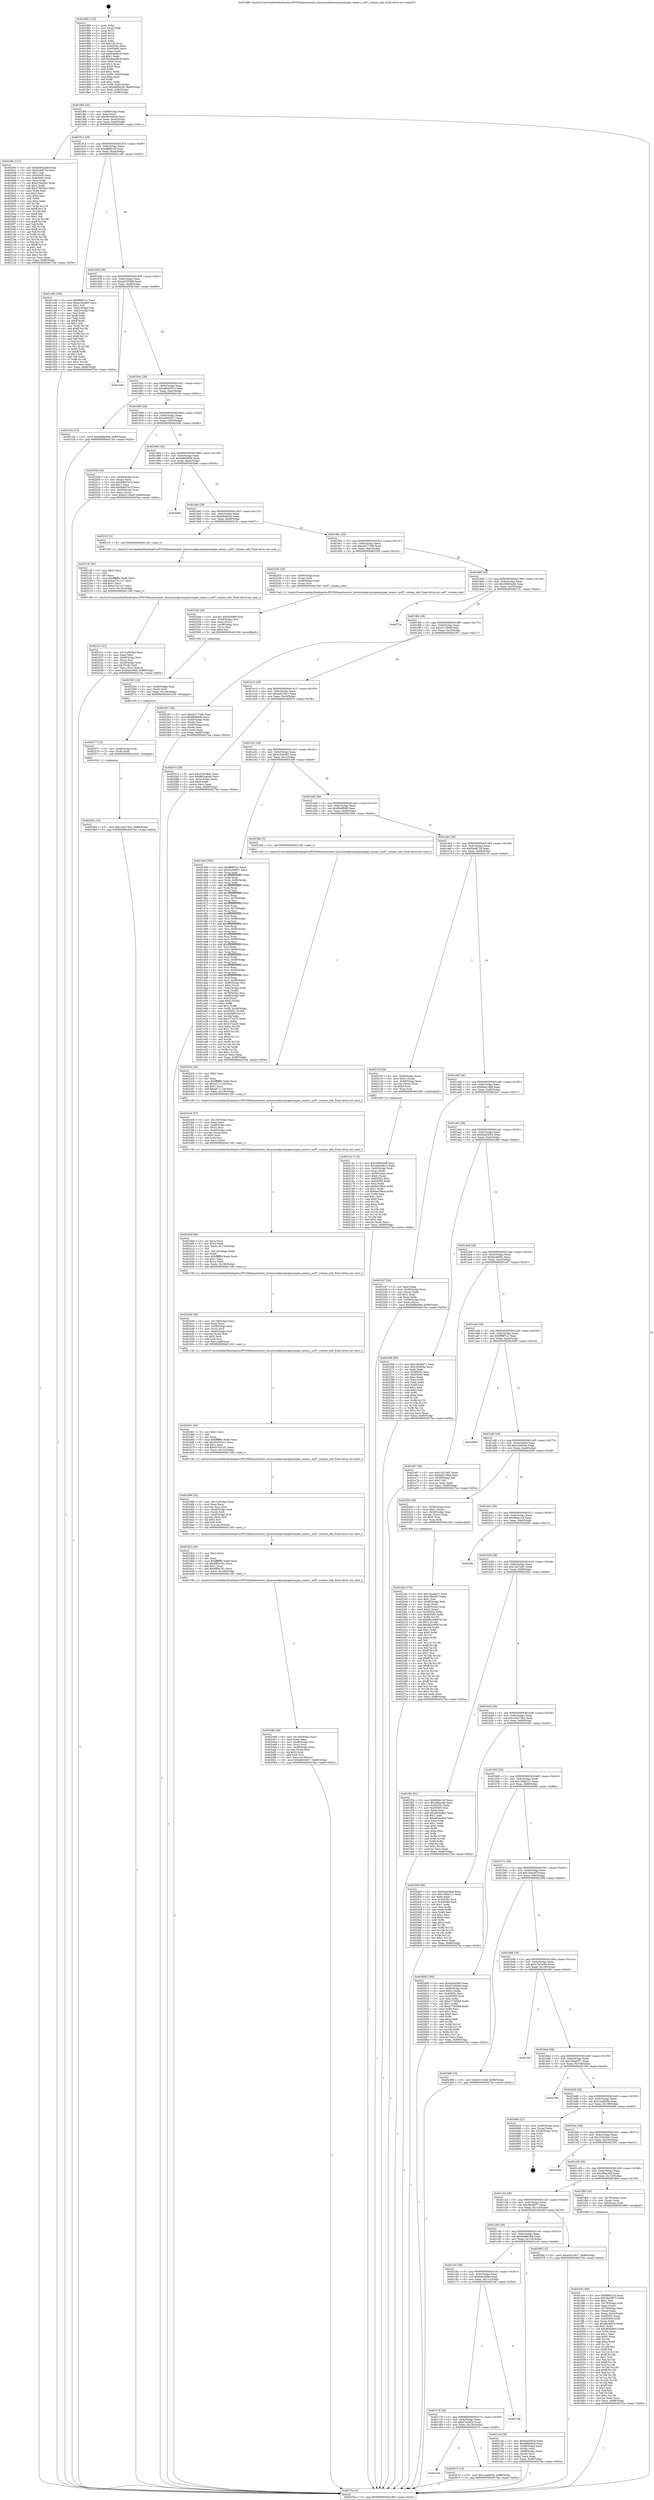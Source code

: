 digraph "0x401880" {
  label = "0x401880 (/mnt/c/Users/mathe/Desktop/tcc/POCII/binaries/extr_linuxsoundpcioxygenoxygen_mixer.c_ac97_volume_info_Final-ollvm.out::main(0))"
  labelloc = "t"
  node[shape=record]

  Entry [label="",width=0.3,height=0.3,shape=circle,fillcolor=black,style=filled]
  "0x4018f4" [label="{
     0x4018f4 [32]\l
     | [instrs]\l
     &nbsp;&nbsp;0x4018f4 \<+6\>: mov -0x88(%rbp),%eax\l
     &nbsp;&nbsp;0x4018fa \<+2\>: mov %eax,%ecx\l
     &nbsp;&nbsp;0x4018fc \<+6\>: sub $0x861ea0d4,%ecx\l
     &nbsp;&nbsp;0x401902 \<+6\>: mov %eax,-0x9c(%rbp)\l
     &nbsp;&nbsp;0x401908 \<+6\>: mov %ecx,-0xa0(%rbp)\l
     &nbsp;&nbsp;0x40190e \<+6\>: je 000000000040209c \<main+0x81c\>\l
  }"]
  "0x40209c" [label="{
     0x40209c [147]\l
     | [instrs]\l
     &nbsp;&nbsp;0x40209c \<+5\>: mov $0xd5963a48,%eax\l
     &nbsp;&nbsp;0x4020a1 \<+5\>: mov $0xf2afd734,%ecx\l
     &nbsp;&nbsp;0x4020a6 \<+2\>: mov $0x1,%dl\l
     &nbsp;&nbsp;0x4020a8 \<+7\>: mov 0x40505c,%esi\l
     &nbsp;&nbsp;0x4020af \<+7\>: mov 0x405060,%edi\l
     &nbsp;&nbsp;0x4020b6 \<+3\>: mov %esi,%r8d\l
     &nbsp;&nbsp;0x4020b9 \<+7\>: sub $0x478d2fa3,%r8d\l
     &nbsp;&nbsp;0x4020c0 \<+4\>: sub $0x1,%r8d\l
     &nbsp;&nbsp;0x4020c4 \<+7\>: add $0x478d2fa3,%r8d\l
     &nbsp;&nbsp;0x4020cb \<+4\>: imul %r8d,%esi\l
     &nbsp;&nbsp;0x4020cf \<+3\>: and $0x1,%esi\l
     &nbsp;&nbsp;0x4020d2 \<+3\>: cmp $0x0,%esi\l
     &nbsp;&nbsp;0x4020d5 \<+4\>: sete %r9b\l
     &nbsp;&nbsp;0x4020d9 \<+3\>: cmp $0xa,%edi\l
     &nbsp;&nbsp;0x4020dc \<+4\>: setl %r10b\l
     &nbsp;&nbsp;0x4020e0 \<+3\>: mov %r9b,%r11b\l
     &nbsp;&nbsp;0x4020e3 \<+4\>: xor $0xff,%r11b\l
     &nbsp;&nbsp;0x4020e7 \<+3\>: mov %r10b,%bl\l
     &nbsp;&nbsp;0x4020ea \<+3\>: xor $0xff,%bl\l
     &nbsp;&nbsp;0x4020ed \<+3\>: xor $0x1,%dl\l
     &nbsp;&nbsp;0x4020f0 \<+3\>: mov %r11b,%r14b\l
     &nbsp;&nbsp;0x4020f3 \<+4\>: and $0xff,%r14b\l
     &nbsp;&nbsp;0x4020f7 \<+3\>: and %dl,%r9b\l
     &nbsp;&nbsp;0x4020fa \<+3\>: mov %bl,%r15b\l
     &nbsp;&nbsp;0x4020fd \<+4\>: and $0xff,%r15b\l
     &nbsp;&nbsp;0x402101 \<+3\>: and %dl,%r10b\l
     &nbsp;&nbsp;0x402104 \<+3\>: or %r9b,%r14b\l
     &nbsp;&nbsp;0x402107 \<+3\>: or %r10b,%r15b\l
     &nbsp;&nbsp;0x40210a \<+3\>: xor %r15b,%r14b\l
     &nbsp;&nbsp;0x40210d \<+3\>: or %bl,%r11b\l
     &nbsp;&nbsp;0x402110 \<+4\>: xor $0xff,%r11b\l
     &nbsp;&nbsp;0x402114 \<+3\>: or $0x1,%dl\l
     &nbsp;&nbsp;0x402117 \<+3\>: and %dl,%r11b\l
     &nbsp;&nbsp;0x40211a \<+3\>: or %r11b,%r14b\l
     &nbsp;&nbsp;0x40211d \<+4\>: test $0x1,%r14b\l
     &nbsp;&nbsp;0x402121 \<+3\>: cmovne %ecx,%eax\l
     &nbsp;&nbsp;0x402124 \<+6\>: mov %eax,-0x88(%rbp)\l
     &nbsp;&nbsp;0x40212a \<+5\>: jmp 00000000004027ba \<main+0xf3a\>\l
  }"]
  "0x401914" [label="{
     0x401914 [28]\l
     | [instrs]\l
     &nbsp;&nbsp;0x401914 \<+5\>: jmp 0000000000401919 \<main+0x99\>\l
     &nbsp;&nbsp;0x401919 \<+6\>: mov -0x9c(%rbp),%eax\l
     &nbsp;&nbsp;0x40191f \<+5\>: sub $0x9f6f0c29,%eax\l
     &nbsp;&nbsp;0x401924 \<+6\>: mov %eax,-0xa4(%rbp)\l
     &nbsp;&nbsp;0x40192a \<+6\>: je 0000000000401cd6 \<main+0x456\>\l
  }"]
  Exit [label="",width=0.3,height=0.3,shape=circle,fillcolor=black,style=filled,peripheries=2]
  "0x401cd6" [label="{
     0x401cd6 [106]\l
     | [instrs]\l
     &nbsp;&nbsp;0x401cd6 \<+5\>: mov $0xff88f7a1,%eax\l
     &nbsp;&nbsp;0x401cdb \<+5\>: mov $0xec5cbd65,%ecx\l
     &nbsp;&nbsp;0x401ce0 \<+2\>: mov $0x1,%dl\l
     &nbsp;&nbsp;0x401ce2 \<+7\>: mov -0x82(%rbp),%sil\l
     &nbsp;&nbsp;0x401ce9 \<+7\>: mov -0x81(%rbp),%dil\l
     &nbsp;&nbsp;0x401cf0 \<+3\>: mov %sil,%r8b\l
     &nbsp;&nbsp;0x401cf3 \<+4\>: xor $0xff,%r8b\l
     &nbsp;&nbsp;0x401cf7 \<+3\>: mov %dil,%r9b\l
     &nbsp;&nbsp;0x401cfa \<+4\>: xor $0xff,%r9b\l
     &nbsp;&nbsp;0x401cfe \<+3\>: xor $0x1,%dl\l
     &nbsp;&nbsp;0x401d01 \<+3\>: mov %r8b,%r10b\l
     &nbsp;&nbsp;0x401d04 \<+4\>: and $0xff,%r10b\l
     &nbsp;&nbsp;0x401d08 \<+3\>: and %dl,%sil\l
     &nbsp;&nbsp;0x401d0b \<+3\>: mov %r9b,%r11b\l
     &nbsp;&nbsp;0x401d0e \<+4\>: and $0xff,%r11b\l
     &nbsp;&nbsp;0x401d12 \<+3\>: and %dl,%dil\l
     &nbsp;&nbsp;0x401d15 \<+3\>: or %sil,%r10b\l
     &nbsp;&nbsp;0x401d18 \<+3\>: or %dil,%r11b\l
     &nbsp;&nbsp;0x401d1b \<+3\>: xor %r11b,%r10b\l
     &nbsp;&nbsp;0x401d1e \<+3\>: or %r9b,%r8b\l
     &nbsp;&nbsp;0x401d21 \<+4\>: xor $0xff,%r8b\l
     &nbsp;&nbsp;0x401d25 \<+3\>: or $0x1,%dl\l
     &nbsp;&nbsp;0x401d28 \<+3\>: and %dl,%r8b\l
     &nbsp;&nbsp;0x401d2b \<+3\>: or %r8b,%r10b\l
     &nbsp;&nbsp;0x401d2e \<+4\>: test $0x1,%r10b\l
     &nbsp;&nbsp;0x401d32 \<+3\>: cmovne %ecx,%eax\l
     &nbsp;&nbsp;0x401d35 \<+6\>: mov %eax,-0x88(%rbp)\l
     &nbsp;&nbsp;0x401d3b \<+5\>: jmp 00000000004027ba \<main+0xf3a\>\l
  }"]
  "0x401930" [label="{
     0x401930 [28]\l
     | [instrs]\l
     &nbsp;&nbsp;0x401930 \<+5\>: jmp 0000000000401935 \<main+0xb5\>\l
     &nbsp;&nbsp;0x401935 \<+6\>: mov -0x9c(%rbp),%eax\l
     &nbsp;&nbsp;0x40193b \<+5\>: sub $0xa6255588,%eax\l
     &nbsp;&nbsp;0x401940 \<+6\>: mov %eax,-0xa8(%rbp)\l
     &nbsp;&nbsp;0x401946 \<+6\>: je 0000000000401ee0 \<main+0x660\>\l
  }"]
  "0x4027ba" [label="{
     0x4027ba [5]\l
     | [instrs]\l
     &nbsp;&nbsp;0x4027ba \<+5\>: jmp 00000000004018f4 \<main+0x74\>\l
  }"]
  "0x401880" [label="{
     0x401880 [116]\l
     | [instrs]\l
     &nbsp;&nbsp;0x401880 \<+1\>: push %rbp\l
     &nbsp;&nbsp;0x401881 \<+3\>: mov %rsp,%rbp\l
     &nbsp;&nbsp;0x401884 \<+2\>: push %r15\l
     &nbsp;&nbsp;0x401886 \<+2\>: push %r14\l
     &nbsp;&nbsp;0x401888 \<+2\>: push %r13\l
     &nbsp;&nbsp;0x40188a \<+2\>: push %r12\l
     &nbsp;&nbsp;0x40188c \<+1\>: push %rbx\l
     &nbsp;&nbsp;0x40188d \<+7\>: sub $0x128,%rsp\l
     &nbsp;&nbsp;0x401894 \<+7\>: mov 0x40505c,%eax\l
     &nbsp;&nbsp;0x40189b \<+7\>: mov 0x405060,%ecx\l
     &nbsp;&nbsp;0x4018a2 \<+2\>: mov %eax,%edx\l
     &nbsp;&nbsp;0x4018a4 \<+6\>: sub $0xfeae9bc8,%edx\l
     &nbsp;&nbsp;0x4018aa \<+3\>: sub $0x1,%edx\l
     &nbsp;&nbsp;0x4018ad \<+6\>: add $0xfeae9bc8,%edx\l
     &nbsp;&nbsp;0x4018b3 \<+3\>: imul %edx,%eax\l
     &nbsp;&nbsp;0x4018b6 \<+3\>: and $0x1,%eax\l
     &nbsp;&nbsp;0x4018b9 \<+3\>: cmp $0x0,%eax\l
     &nbsp;&nbsp;0x4018bc \<+4\>: sete %r8b\l
     &nbsp;&nbsp;0x4018c0 \<+4\>: and $0x1,%r8b\l
     &nbsp;&nbsp;0x4018c4 \<+7\>: mov %r8b,-0x82(%rbp)\l
     &nbsp;&nbsp;0x4018cb \<+3\>: cmp $0xa,%ecx\l
     &nbsp;&nbsp;0x4018ce \<+4\>: setl %r8b\l
     &nbsp;&nbsp;0x4018d2 \<+4\>: and $0x1,%r8b\l
     &nbsp;&nbsp;0x4018d6 \<+7\>: mov %r8b,-0x81(%rbp)\l
     &nbsp;&nbsp;0x4018dd \<+10\>: movl $0x9f6f0c29,-0x88(%rbp)\l
     &nbsp;&nbsp;0x4018e7 \<+6\>: mov %edi,-0x8c(%rbp)\l
     &nbsp;&nbsp;0x4018ed \<+7\>: mov %rsi,-0x98(%rbp)\l
  }"]
  "0x401c94" [label="{
     0x401c94\l
  }", style=dashed]
  "0x401ee0" [label="{
     0x401ee0\l
  }", style=dashed]
  "0x40194c" [label="{
     0x40194c [28]\l
     | [instrs]\l
     &nbsp;&nbsp;0x40194c \<+5\>: jmp 0000000000401951 \<main+0xd1\>\l
     &nbsp;&nbsp;0x401951 \<+6\>: mov -0x9c(%rbp),%eax\l
     &nbsp;&nbsp;0x401957 \<+5\>: sub $0xa944d413,%eax\l
     &nbsp;&nbsp;0x40195c \<+6\>: mov %eax,-0xac(%rbp)\l
     &nbsp;&nbsp;0x401962 \<+6\>: je 00000000004021be \<main+0x93e\>\l
  }"]
  "0x402675" [label="{
     0x402675 [15]\l
     | [instrs]\l
     &nbsp;&nbsp;0x402675 \<+10\>: movl $0x1aafa65b,-0x88(%rbp)\l
     &nbsp;&nbsp;0x40267f \<+5\>: jmp 00000000004027ba \<main+0xf3a\>\l
  }"]
  "0x4021be" [label="{
     0x4021be [15]\l
     | [instrs]\l
     &nbsp;&nbsp;0x4021be \<+10\>: movl $0x5e89e3b9,-0x88(%rbp)\l
     &nbsp;&nbsp;0x4021c8 \<+5\>: jmp 00000000004027ba \<main+0xf3a\>\l
  }"]
  "0x401968" [label="{
     0x401968 [28]\l
     | [instrs]\l
     &nbsp;&nbsp;0x401968 \<+5\>: jmp 000000000040196d \<main+0xed\>\l
     &nbsp;&nbsp;0x40196d \<+6\>: mov -0x9c(%rbp),%eax\l
     &nbsp;&nbsp;0x401973 \<+5\>: sub $0xa9454817,%eax\l
     &nbsp;&nbsp;0x401978 \<+6\>: mov %eax,-0xb0(%rbp)\l
     &nbsp;&nbsp;0x40197e \<+6\>: je 000000000040250b \<main+0xc8b\>\l
  }"]
  "0x401c78" [label="{
     0x401c78 [28]\l
     | [instrs]\l
     &nbsp;&nbsp;0x401c78 \<+5\>: jmp 0000000000401c7d \<main+0x3fd\>\l
     &nbsp;&nbsp;0x401c7d \<+6\>: mov -0x9c(%rbp),%eax\l
     &nbsp;&nbsp;0x401c83 \<+5\>: sub $0x67e2f43e,%eax\l
     &nbsp;&nbsp;0x401c88 \<+6\>: mov %eax,-0x120(%rbp)\l
     &nbsp;&nbsp;0x401c8e \<+6\>: je 0000000000402675 \<main+0xdf5\>\l
  }"]
  "0x40250b" [label="{
     0x40250b [42]\l
     | [instrs]\l
     &nbsp;&nbsp;0x40250b \<+4\>: mov -0x40(%rbp),%rax\l
     &nbsp;&nbsp;0x40250f \<+2\>: mov (%rax),%ecx\l
     &nbsp;&nbsp;0x402511 \<+6\>: sub $0x4b6d7e14,%ecx\l
     &nbsp;&nbsp;0x402517 \<+3\>: add $0x1,%ecx\l
     &nbsp;&nbsp;0x40251a \<+6\>: add $0x4b6d7e14,%ecx\l
     &nbsp;&nbsp;0x402520 \<+4\>: mov -0x40(%rbp),%rax\l
     &nbsp;&nbsp;0x402524 \<+2\>: mov %ecx,(%rax)\l
     &nbsp;&nbsp;0x402526 \<+10\>: movl $0xe5119e4f,-0x88(%rbp)\l
     &nbsp;&nbsp;0x402530 \<+5\>: jmp 00000000004027ba \<main+0xf3a\>\l
  }"]
  "0x401984" [label="{
     0x401984 [28]\l
     | [instrs]\l
     &nbsp;&nbsp;0x401984 \<+5\>: jmp 0000000000401989 \<main+0x109\>\l
     &nbsp;&nbsp;0x401989 \<+6\>: mov -0x9c(%rbp),%eax\l
     &nbsp;&nbsp;0x40198f \<+5\>: sub $0xb89d5694,%eax\l
     &nbsp;&nbsp;0x401994 \<+6\>: mov %eax,-0xb4(%rbp)\l
     &nbsp;&nbsp;0x40199a \<+6\>: je 00000000004026de \<main+0xe5e\>\l
  }"]
  "0x4027a6" [label="{
     0x4027a6\l
  }", style=dashed]
  "0x4026de" [label="{
     0x4026de\l
  }", style=dashed]
  "0x4019a0" [label="{
     0x4019a0 [28]\l
     | [instrs]\l
     &nbsp;&nbsp;0x4019a0 \<+5\>: jmp 00000000004019a5 \<main+0x125\>\l
     &nbsp;&nbsp;0x4019a5 \<+6\>: mov -0x9c(%rbp),%eax\l
     &nbsp;&nbsp;0x4019ab \<+5\>: sub $0xb9bfa5cb,%eax\l
     &nbsp;&nbsp;0x4019b0 \<+6\>: mov %eax,-0xb8(%rbp)\l
     &nbsp;&nbsp;0x4019b6 \<+6\>: je 00000000004021f1 \<main+0x971\>\l
  }"]
  "0x402583" [label="{
     0x402583 [15]\l
     | [instrs]\l
     &nbsp;&nbsp;0x402583 \<+10\>: movl $0x144275b2,-0x88(%rbp)\l
     &nbsp;&nbsp;0x40258d \<+5\>: jmp 00000000004027ba \<main+0xf3a\>\l
  }"]
  "0x4021f1" [label="{
     0x4021f1 [5]\l
     | [instrs]\l
     &nbsp;&nbsp;0x4021f1 \<+5\>: call 0000000000401160 \<next_i\>\l
     | [calls]\l
     &nbsp;&nbsp;0x401160 \{1\} (/mnt/c/Users/mathe/Desktop/tcc/POCII/binaries/extr_linuxsoundpcioxygenoxygen_mixer.c_ac97_volume_info_Final-ollvm.out::next_i)\l
  }"]
  "0x4019bc" [label="{
     0x4019bc [28]\l
     | [instrs]\l
     &nbsp;&nbsp;0x4019bc \<+5\>: jmp 00000000004019c1 \<main+0x141\>\l
     &nbsp;&nbsp;0x4019c1 \<+6\>: mov -0x9c(%rbp),%eax\l
     &nbsp;&nbsp;0x4019c7 \<+5\>: sub $0xcb2773db,%eax\l
     &nbsp;&nbsp;0x4019cc \<+6\>: mov %eax,-0xbc(%rbp)\l
     &nbsp;&nbsp;0x4019d2 \<+6\>: je 0000000000402535 \<main+0xcb5\>\l
  }"]
  "0x402577" [label="{
     0x402577 [12]\l
     | [instrs]\l
     &nbsp;&nbsp;0x402577 \<+4\>: mov -0x48(%rbp),%rdi\l
     &nbsp;&nbsp;0x40257b \<+3\>: mov (%rdi),%rdi\l
     &nbsp;&nbsp;0x40257e \<+5\>: call 0000000000401030 \<free@plt\>\l
     | [calls]\l
     &nbsp;&nbsp;0x401030 \{1\} (unknown)\l
  }"]
  "0x402535" [label="{
     0x402535 [19]\l
     | [instrs]\l
     &nbsp;&nbsp;0x402535 \<+4\>: mov -0x60(%rbp),%rax\l
     &nbsp;&nbsp;0x402539 \<+3\>: mov (%rax),%rdi\l
     &nbsp;&nbsp;0x40253c \<+4\>: mov -0x48(%rbp),%rax\l
     &nbsp;&nbsp;0x402540 \<+3\>: mov (%rax),%rsi\l
     &nbsp;&nbsp;0x402543 \<+5\>: call 00000000004015a0 \<ac97_volume_info\>\l
     | [calls]\l
     &nbsp;&nbsp;0x4015a0 \{1\} (/mnt/c/Users/mathe/Desktop/tcc/POCII/binaries/extr_linuxsoundpcioxygenoxygen_mixer.c_ac97_volume_info_Final-ollvm.out::ac97_volume_info)\l
  }"]
  "0x4019d8" [label="{
     0x4019d8 [28]\l
     | [instrs]\l
     &nbsp;&nbsp;0x4019d8 \<+5\>: jmp 00000000004019dd \<main+0x15d\>\l
     &nbsp;&nbsp;0x4019dd \<+6\>: mov -0x9c(%rbp),%eax\l
     &nbsp;&nbsp;0x4019e3 \<+5\>: sub $0xd5963a48,%eax\l
     &nbsp;&nbsp;0x4019e8 \<+6\>: mov %eax,-0xc0(%rbp)\l
     &nbsp;&nbsp;0x4019ee \<+6\>: je 000000000040272c \<main+0xeac\>\l
  }"]
  "0x402565" [label="{
     0x402565 [18]\l
     | [instrs]\l
     &nbsp;&nbsp;0x402565 \<+4\>: mov -0x60(%rbp),%rdi\l
     &nbsp;&nbsp;0x402569 \<+3\>: mov (%rdi),%rdi\l
     &nbsp;&nbsp;0x40256c \<+6\>: mov %eax,-0x144(%rbp)\l
     &nbsp;&nbsp;0x402572 \<+5\>: call 0000000000401030 \<free@plt\>\l
     | [calls]\l
     &nbsp;&nbsp;0x401030 \{1\} (unknown)\l
  }"]
  "0x40272c" [label="{
     0x40272c\l
  }", style=dashed]
  "0x4019f4" [label="{
     0x4019f4 [28]\l
     | [instrs]\l
     &nbsp;&nbsp;0x4019f4 \<+5\>: jmp 00000000004019f9 \<main+0x179\>\l
     &nbsp;&nbsp;0x4019f9 \<+6\>: mov -0x9c(%rbp),%eax\l
     &nbsp;&nbsp;0x4019ff \<+5\>: sub $0xe5119e4f,%eax\l
     &nbsp;&nbsp;0x401a04 \<+6\>: mov %eax,-0xc4(%rbp)\l
     &nbsp;&nbsp;0x401a0a \<+6\>: je 0000000000402397 \<main+0xb17\>\l
  }"]
  "0x402548" [label="{
     0x402548 [29]\l
     | [instrs]\l
     &nbsp;&nbsp;0x402548 \<+10\>: movabs $0x4030b6,%rdi\l
     &nbsp;&nbsp;0x402552 \<+4\>: mov -0x38(%rbp),%rsi\l
     &nbsp;&nbsp;0x402556 \<+2\>: mov %eax,(%rsi)\l
     &nbsp;&nbsp;0x402558 \<+4\>: mov -0x38(%rbp),%rsi\l
     &nbsp;&nbsp;0x40255c \<+2\>: mov (%rsi),%esi\l
     &nbsp;&nbsp;0x40255e \<+2\>: mov $0x0,%al\l
     &nbsp;&nbsp;0x402560 \<+5\>: call 0000000000401040 \<printf@plt\>\l
     | [calls]\l
     &nbsp;&nbsp;0x401040 \{1\} (unknown)\l
  }"]
  "0x402397" [label="{
     0x402397 [36]\l
     | [instrs]\l
     &nbsp;&nbsp;0x402397 \<+5\>: mov $0xcb2773db,%eax\l
     &nbsp;&nbsp;0x40239c \<+5\>: mov $0xf0e6f849,%ecx\l
     &nbsp;&nbsp;0x4023a1 \<+4\>: mov -0x40(%rbp),%rdx\l
     &nbsp;&nbsp;0x4023a5 \<+2\>: mov (%rdx),%esi\l
     &nbsp;&nbsp;0x4023a7 \<+4\>: mov -0x50(%rbp),%rdx\l
     &nbsp;&nbsp;0x4023ab \<+2\>: cmp (%rdx),%esi\l
     &nbsp;&nbsp;0x4023ad \<+3\>: cmovl %ecx,%eax\l
     &nbsp;&nbsp;0x4023b0 \<+6\>: mov %eax,-0x88(%rbp)\l
     &nbsp;&nbsp;0x4023b6 \<+5\>: jmp 00000000004027ba \<main+0xf3a\>\l
  }"]
  "0x401a10" [label="{
     0x401a10 [28]\l
     | [instrs]\l
     &nbsp;&nbsp;0x401a10 \<+5\>: jmp 0000000000401a15 \<main+0x195\>\l
     &nbsp;&nbsp;0x401a15 \<+6\>: mov -0x9c(%rbp),%eax\l
     &nbsp;&nbsp;0x401a1b \<+5\>: sub $0xea5106c7,%eax\l
     &nbsp;&nbsp;0x401a20 \<+6\>: mov %eax,-0xc8(%rbp)\l
     &nbsp;&nbsp;0x401a26 \<+6\>: je 000000000040207e \<main+0x7fe\>\l
  }"]
  "0x4024db" [label="{
     0x4024db [48]\l
     | [instrs]\l
     &nbsp;&nbsp;0x4024db \<+6\>: mov -0x140(%rbp),%ecx\l
     &nbsp;&nbsp;0x4024e1 \<+3\>: imul %eax,%ecx\l
     &nbsp;&nbsp;0x4024e4 \<+4\>: mov -0x48(%rbp),%rsi\l
     &nbsp;&nbsp;0x4024e8 \<+3\>: mov (%rsi),%rsi\l
     &nbsp;&nbsp;0x4024eb \<+4\>: mov -0x40(%rbp),%rdi\l
     &nbsp;&nbsp;0x4024ef \<+3\>: movslq (%rdi),%rdi\l
     &nbsp;&nbsp;0x4024f2 \<+4\>: shl $0x5,%rdi\l
     &nbsp;&nbsp;0x4024f6 \<+3\>: add %rdi,%rsi\l
     &nbsp;&nbsp;0x4024f9 \<+3\>: mov %ecx,0x18(%rsi)\l
     &nbsp;&nbsp;0x4024fc \<+10\>: movl $0xa9454817,-0x88(%rbp)\l
     &nbsp;&nbsp;0x402506 \<+5\>: jmp 00000000004027ba \<main+0xf3a\>\l
  }"]
  "0x40207e" [label="{
     0x40207e [30]\l
     | [instrs]\l
     &nbsp;&nbsp;0x40207e \<+5\>: mov $0x252b3edc,%eax\l
     &nbsp;&nbsp;0x402083 \<+5\>: mov $0x861ea0d4,%ecx\l
     &nbsp;&nbsp;0x402088 \<+3\>: mov -0x2c(%rbp),%edx\l
     &nbsp;&nbsp;0x40208b \<+3\>: cmp $0x0,%edx\l
     &nbsp;&nbsp;0x40208e \<+3\>: cmove %ecx,%eax\l
     &nbsp;&nbsp;0x402091 \<+6\>: mov %eax,-0x88(%rbp)\l
     &nbsp;&nbsp;0x402097 \<+5\>: jmp 00000000004027ba \<main+0xf3a\>\l
  }"]
  "0x401a2c" [label="{
     0x401a2c [28]\l
     | [instrs]\l
     &nbsp;&nbsp;0x401a2c \<+5\>: jmp 0000000000401a31 \<main+0x1b1\>\l
     &nbsp;&nbsp;0x401a31 \<+6\>: mov -0x9c(%rbp),%eax\l
     &nbsp;&nbsp;0x401a37 \<+5\>: sub $0xec5cbd65,%eax\l
     &nbsp;&nbsp;0x401a3c \<+6\>: mov %eax,-0xcc(%rbp)\l
     &nbsp;&nbsp;0x401a42 \<+6\>: je 0000000000401d40 \<main+0x4c0\>\l
  }"]
  "0x4024b3" [label="{
     0x4024b3 [40]\l
     | [instrs]\l
     &nbsp;&nbsp;0x4024b3 \<+5\>: mov $0x2,%ecx\l
     &nbsp;&nbsp;0x4024b8 \<+1\>: cltd\l
     &nbsp;&nbsp;0x4024b9 \<+2\>: idiv %ecx\l
     &nbsp;&nbsp;0x4024bb \<+6\>: imul $0xfffffffe,%edx,%ecx\l
     &nbsp;&nbsp;0x4024c1 \<+6\>: sub $0x6ff3a781,%ecx\l
     &nbsp;&nbsp;0x4024c7 \<+3\>: add $0x1,%ecx\l
     &nbsp;&nbsp;0x4024ca \<+6\>: add $0x6ff3a781,%ecx\l
     &nbsp;&nbsp;0x4024d0 \<+6\>: mov %ecx,-0x140(%rbp)\l
     &nbsp;&nbsp;0x4024d6 \<+5\>: call 0000000000401160 \<next_i\>\l
     | [calls]\l
     &nbsp;&nbsp;0x401160 \{1\} (/mnt/c/Users/mathe/Desktop/tcc/POCII/binaries/extr_linuxsoundpcioxygenoxygen_mixer.c_ac97_volume_info_Final-ollvm.out::next_i)\l
  }"]
  "0x401d40" [label="{
     0x401d40 [295]\l
     | [instrs]\l
     &nbsp;&nbsp;0x401d40 \<+5\>: mov $0xff88f7a1,%eax\l
     &nbsp;&nbsp;0x401d45 \<+5\>: mov $0xfec46901,%ecx\l
     &nbsp;&nbsp;0x401d4a \<+3\>: mov %rsp,%rdx\l
     &nbsp;&nbsp;0x401d4d \<+4\>: add $0xfffffffffffffff0,%rdx\l
     &nbsp;&nbsp;0x401d51 \<+3\>: mov %rdx,%rsp\l
     &nbsp;&nbsp;0x401d54 \<+4\>: mov %rdx,-0x80(%rbp)\l
     &nbsp;&nbsp;0x401d58 \<+3\>: mov %rsp,%rdx\l
     &nbsp;&nbsp;0x401d5b \<+4\>: add $0xfffffffffffffff0,%rdx\l
     &nbsp;&nbsp;0x401d5f \<+3\>: mov %rdx,%rsp\l
     &nbsp;&nbsp;0x401d62 \<+3\>: mov %rsp,%rsi\l
     &nbsp;&nbsp;0x401d65 \<+4\>: add $0xfffffffffffffff0,%rsi\l
     &nbsp;&nbsp;0x401d69 \<+3\>: mov %rsi,%rsp\l
     &nbsp;&nbsp;0x401d6c \<+4\>: mov %rsi,-0x78(%rbp)\l
     &nbsp;&nbsp;0x401d70 \<+3\>: mov %rsp,%rsi\l
     &nbsp;&nbsp;0x401d73 \<+4\>: add $0xfffffffffffffff0,%rsi\l
     &nbsp;&nbsp;0x401d77 \<+3\>: mov %rsi,%rsp\l
     &nbsp;&nbsp;0x401d7a \<+4\>: mov %rsi,-0x70(%rbp)\l
     &nbsp;&nbsp;0x401d7e \<+3\>: mov %rsp,%rsi\l
     &nbsp;&nbsp;0x401d81 \<+4\>: add $0xfffffffffffffff0,%rsi\l
     &nbsp;&nbsp;0x401d85 \<+3\>: mov %rsi,%rsp\l
     &nbsp;&nbsp;0x401d88 \<+4\>: mov %rsi,-0x68(%rbp)\l
     &nbsp;&nbsp;0x401d8c \<+3\>: mov %rsp,%rsi\l
     &nbsp;&nbsp;0x401d8f \<+4\>: add $0xfffffffffffffff0,%rsi\l
     &nbsp;&nbsp;0x401d93 \<+3\>: mov %rsi,%rsp\l
     &nbsp;&nbsp;0x401d96 \<+4\>: mov %rsi,-0x60(%rbp)\l
     &nbsp;&nbsp;0x401d9a \<+3\>: mov %rsp,%rsi\l
     &nbsp;&nbsp;0x401d9d \<+4\>: add $0xfffffffffffffff0,%rsi\l
     &nbsp;&nbsp;0x401da1 \<+3\>: mov %rsi,%rsp\l
     &nbsp;&nbsp;0x401da4 \<+4\>: mov %rsi,-0x58(%rbp)\l
     &nbsp;&nbsp;0x401da8 \<+3\>: mov %rsp,%rsi\l
     &nbsp;&nbsp;0x401dab \<+4\>: add $0xfffffffffffffff0,%rsi\l
     &nbsp;&nbsp;0x401daf \<+3\>: mov %rsi,%rsp\l
     &nbsp;&nbsp;0x401db2 \<+4\>: mov %rsi,-0x50(%rbp)\l
     &nbsp;&nbsp;0x401db6 \<+3\>: mov %rsp,%rsi\l
     &nbsp;&nbsp;0x401db9 \<+4\>: add $0xfffffffffffffff0,%rsi\l
     &nbsp;&nbsp;0x401dbd \<+3\>: mov %rsi,%rsp\l
     &nbsp;&nbsp;0x401dc0 \<+4\>: mov %rsi,-0x48(%rbp)\l
     &nbsp;&nbsp;0x401dc4 \<+3\>: mov %rsp,%rsi\l
     &nbsp;&nbsp;0x401dc7 \<+4\>: add $0xfffffffffffffff0,%rsi\l
     &nbsp;&nbsp;0x401dcb \<+3\>: mov %rsi,%rsp\l
     &nbsp;&nbsp;0x401dce \<+4\>: mov %rsi,-0x40(%rbp)\l
     &nbsp;&nbsp;0x401dd2 \<+3\>: mov %rsp,%rsi\l
     &nbsp;&nbsp;0x401dd5 \<+4\>: add $0xfffffffffffffff0,%rsi\l
     &nbsp;&nbsp;0x401dd9 \<+3\>: mov %rsi,%rsp\l
     &nbsp;&nbsp;0x401ddc \<+4\>: mov %rsi,-0x38(%rbp)\l
     &nbsp;&nbsp;0x401de0 \<+4\>: mov -0x80(%rbp),%rsi\l
     &nbsp;&nbsp;0x401de4 \<+6\>: movl $0x0,(%rsi)\l
     &nbsp;&nbsp;0x401dea \<+6\>: mov -0x8c(%rbp),%edi\l
     &nbsp;&nbsp;0x401df0 \<+2\>: mov %edi,(%rdx)\l
     &nbsp;&nbsp;0x401df2 \<+4\>: mov -0x78(%rbp),%rsi\l
     &nbsp;&nbsp;0x401df6 \<+7\>: mov -0x98(%rbp),%r8\l
     &nbsp;&nbsp;0x401dfd \<+3\>: mov %r8,(%rsi)\l
     &nbsp;&nbsp;0x401e00 \<+3\>: cmpl $0x2,(%rdx)\l
     &nbsp;&nbsp;0x401e03 \<+4\>: setne %r9b\l
     &nbsp;&nbsp;0x401e07 \<+4\>: and $0x1,%r9b\l
     &nbsp;&nbsp;0x401e0b \<+4\>: mov %r9b,-0x2d(%rbp)\l
     &nbsp;&nbsp;0x401e0f \<+8\>: mov 0x40505c,%r10d\l
     &nbsp;&nbsp;0x401e17 \<+8\>: mov 0x405060,%r11d\l
     &nbsp;&nbsp;0x401e1f \<+3\>: mov %r10d,%ebx\l
     &nbsp;&nbsp;0x401e22 \<+6\>: sub $0x157aa55,%ebx\l
     &nbsp;&nbsp;0x401e28 \<+3\>: sub $0x1,%ebx\l
     &nbsp;&nbsp;0x401e2b \<+6\>: add $0x157aa55,%ebx\l
     &nbsp;&nbsp;0x401e31 \<+4\>: imul %ebx,%r10d\l
     &nbsp;&nbsp;0x401e35 \<+4\>: and $0x1,%r10d\l
     &nbsp;&nbsp;0x401e39 \<+4\>: cmp $0x0,%r10d\l
     &nbsp;&nbsp;0x401e3d \<+4\>: sete %r9b\l
     &nbsp;&nbsp;0x401e41 \<+4\>: cmp $0xa,%r11d\l
     &nbsp;&nbsp;0x401e45 \<+4\>: setl %r14b\l
     &nbsp;&nbsp;0x401e49 \<+3\>: mov %r9b,%r15b\l
     &nbsp;&nbsp;0x401e4c \<+3\>: and %r14b,%r15b\l
     &nbsp;&nbsp;0x401e4f \<+3\>: xor %r14b,%r9b\l
     &nbsp;&nbsp;0x401e52 \<+3\>: or %r9b,%r15b\l
     &nbsp;&nbsp;0x401e55 \<+4\>: test $0x1,%r15b\l
     &nbsp;&nbsp;0x401e59 \<+3\>: cmovne %ecx,%eax\l
     &nbsp;&nbsp;0x401e5c \<+6\>: mov %eax,-0x88(%rbp)\l
     &nbsp;&nbsp;0x401e62 \<+5\>: jmp 00000000004027ba \<main+0xf3a\>\l
  }"]
  "0x401a48" [label="{
     0x401a48 [28]\l
     | [instrs]\l
     &nbsp;&nbsp;0x401a48 \<+5\>: jmp 0000000000401a4d \<main+0x1cd\>\l
     &nbsp;&nbsp;0x401a4d \<+6\>: mov -0x9c(%rbp),%eax\l
     &nbsp;&nbsp;0x401a53 \<+5\>: sub $0xf0e6f849,%eax\l
     &nbsp;&nbsp;0x401a58 \<+6\>: mov %eax,-0xd0(%rbp)\l
     &nbsp;&nbsp;0x401a5e \<+6\>: je 00000000004023bb \<main+0xb3b\>\l
  }"]
  "0x402489" [label="{
     0x402489 [42]\l
     | [instrs]\l
     &nbsp;&nbsp;0x402489 \<+6\>: mov -0x13c(%rbp),%ecx\l
     &nbsp;&nbsp;0x40248f \<+3\>: imul %eax,%ecx\l
     &nbsp;&nbsp;0x402492 \<+3\>: movslq %ecx,%rsi\l
     &nbsp;&nbsp;0x402495 \<+4\>: mov -0x48(%rbp),%rdi\l
     &nbsp;&nbsp;0x402499 \<+3\>: mov (%rdi),%rdi\l
     &nbsp;&nbsp;0x40249c \<+4\>: mov -0x40(%rbp),%r9\l
     &nbsp;&nbsp;0x4024a0 \<+3\>: movslq (%r9),%r9\l
     &nbsp;&nbsp;0x4024a3 \<+4\>: shl $0x5,%r9\l
     &nbsp;&nbsp;0x4024a7 \<+3\>: add %r9,%rdi\l
     &nbsp;&nbsp;0x4024aa \<+4\>: mov %rsi,0x10(%rdi)\l
     &nbsp;&nbsp;0x4024ae \<+5\>: call 0000000000401160 \<next_i\>\l
     | [calls]\l
     &nbsp;&nbsp;0x401160 \{1\} (/mnt/c/Users/mathe/Desktop/tcc/POCII/binaries/extr_linuxsoundpcioxygenoxygen_mixer.c_ac97_volume_info_Final-ollvm.out::next_i)\l
  }"]
  "0x402461" [label="{
     0x402461 [40]\l
     | [instrs]\l
     &nbsp;&nbsp;0x402461 \<+5\>: mov $0x2,%ecx\l
     &nbsp;&nbsp;0x402466 \<+1\>: cltd\l
     &nbsp;&nbsp;0x402467 \<+2\>: idiv %ecx\l
     &nbsp;&nbsp;0x402469 \<+6\>: imul $0xfffffffe,%edx,%ecx\l
     &nbsp;&nbsp;0x40246f \<+6\>: add $0xd3354141,%ecx\l
     &nbsp;&nbsp;0x402475 \<+3\>: add $0x1,%ecx\l
     &nbsp;&nbsp;0x402478 \<+6\>: sub $0xd3354141,%ecx\l
     &nbsp;&nbsp;0x40247e \<+6\>: mov %ecx,-0x13c(%rbp)\l
     &nbsp;&nbsp;0x402484 \<+5\>: call 0000000000401160 \<next_i\>\l
     | [calls]\l
     &nbsp;&nbsp;0x401160 \{1\} (/mnt/c/Users/mathe/Desktop/tcc/POCII/binaries/extr_linuxsoundpcioxygenoxygen_mixer.c_ac97_volume_info_Final-ollvm.out::next_i)\l
  }"]
  "0x4023bb" [label="{
     0x4023bb [5]\l
     | [instrs]\l
     &nbsp;&nbsp;0x4023bb \<+5\>: call 0000000000401160 \<next_i\>\l
     | [calls]\l
     &nbsp;&nbsp;0x401160 \{1\} (/mnt/c/Users/mathe/Desktop/tcc/POCII/binaries/extr_linuxsoundpcioxygenoxygen_mixer.c_ac97_volume_info_Final-ollvm.out::next_i)\l
  }"]
  "0x401a64" [label="{
     0x401a64 [28]\l
     | [instrs]\l
     &nbsp;&nbsp;0x401a64 \<+5\>: jmp 0000000000401a69 \<main+0x1e9\>\l
     &nbsp;&nbsp;0x401a69 \<+6\>: mov -0x9c(%rbp),%eax\l
     &nbsp;&nbsp;0x401a6f \<+5\>: sub $0xf2afd734,%eax\l
     &nbsp;&nbsp;0x401a74 \<+6\>: mov %eax,-0xd4(%rbp)\l
     &nbsp;&nbsp;0x401a7a \<+6\>: je 000000000040212f \<main+0x8af\>\l
  }"]
  "0x40243b" [label="{
     0x40243b [38]\l
     | [instrs]\l
     &nbsp;&nbsp;0x40243b \<+6\>: mov -0x138(%rbp),%ecx\l
     &nbsp;&nbsp;0x402441 \<+3\>: imul %eax,%ecx\l
     &nbsp;&nbsp;0x402444 \<+4\>: mov -0x48(%rbp),%rsi\l
     &nbsp;&nbsp;0x402448 \<+3\>: mov (%rsi),%rsi\l
     &nbsp;&nbsp;0x40244b \<+4\>: mov -0x40(%rbp),%rdi\l
     &nbsp;&nbsp;0x40244f \<+3\>: movslq (%rdi),%rdi\l
     &nbsp;&nbsp;0x402452 \<+4\>: shl $0x5,%rdi\l
     &nbsp;&nbsp;0x402456 \<+3\>: add %rdi,%rsi\l
     &nbsp;&nbsp;0x402459 \<+3\>: mov %ecx,0x8(%rsi)\l
     &nbsp;&nbsp;0x40245c \<+5\>: call 0000000000401160 \<next_i\>\l
     | [calls]\l
     &nbsp;&nbsp;0x401160 \{1\} (/mnt/c/Users/mathe/Desktop/tcc/POCII/binaries/extr_linuxsoundpcioxygenoxygen_mixer.c_ac97_volume_info_Final-ollvm.out::next_i)\l
  }"]
  "0x40212f" [label="{
     0x40212f [29]\l
     | [instrs]\l
     &nbsp;&nbsp;0x40212f \<+4\>: mov -0x68(%rbp),%rax\l
     &nbsp;&nbsp;0x402133 \<+6\>: movl $0x1,(%rax)\l
     &nbsp;&nbsp;0x402139 \<+4\>: mov -0x68(%rbp),%rax\l
     &nbsp;&nbsp;0x40213d \<+3\>: movslq (%rax),%rax\l
     &nbsp;&nbsp;0x402140 \<+4\>: shl $0x2,%rax\l
     &nbsp;&nbsp;0x402144 \<+3\>: mov %rax,%rdi\l
     &nbsp;&nbsp;0x402147 \<+5\>: call 0000000000401050 \<malloc@plt\>\l
     | [calls]\l
     &nbsp;&nbsp;0x401050 \{1\} (unknown)\l
  }"]
  "0x401a80" [label="{
     0x401a80 [28]\l
     | [instrs]\l
     &nbsp;&nbsp;0x401a80 \<+5\>: jmp 0000000000401a85 \<main+0x205\>\l
     &nbsp;&nbsp;0x401a85 \<+6\>: mov -0x9c(%rbp),%eax\l
     &nbsp;&nbsp;0x401a8b \<+5\>: sub $0xfeba19b8,%eax\l
     &nbsp;&nbsp;0x401a90 \<+6\>: mov %eax,-0xd8(%rbp)\l
     &nbsp;&nbsp;0x401a96 \<+6\>: je 0000000000402247 \<main+0x9c7\>\l
  }"]
  "0x40240d" [label="{
     0x40240d [46]\l
     | [instrs]\l
     &nbsp;&nbsp;0x40240d \<+2\>: xor %ecx,%ecx\l
     &nbsp;&nbsp;0x40240f \<+5\>: mov $0x2,%edx\l
     &nbsp;&nbsp;0x402414 \<+6\>: mov %edx,-0x134(%rbp)\l
     &nbsp;&nbsp;0x40241a \<+1\>: cltd\l
     &nbsp;&nbsp;0x40241b \<+7\>: mov -0x134(%rbp),%r8d\l
     &nbsp;&nbsp;0x402422 \<+3\>: idiv %r8d\l
     &nbsp;&nbsp;0x402425 \<+6\>: imul $0xfffffffe,%edx,%edx\l
     &nbsp;&nbsp;0x40242b \<+3\>: sub $0x1,%ecx\l
     &nbsp;&nbsp;0x40242e \<+2\>: sub %ecx,%edx\l
     &nbsp;&nbsp;0x402430 \<+6\>: mov %edx,-0x138(%rbp)\l
     &nbsp;&nbsp;0x402436 \<+5\>: call 0000000000401160 \<next_i\>\l
     | [calls]\l
     &nbsp;&nbsp;0x401160 \{1\} (/mnt/c/Users/mathe/Desktop/tcc/POCII/binaries/extr_linuxsoundpcioxygenoxygen_mixer.c_ac97_volume_info_Final-ollvm.out::next_i)\l
  }"]
  "0x402247" [label="{
     0x402247 [34]\l
     | [instrs]\l
     &nbsp;&nbsp;0x402247 \<+2\>: xor %eax,%eax\l
     &nbsp;&nbsp;0x402249 \<+4\>: mov -0x58(%rbp),%rcx\l
     &nbsp;&nbsp;0x40224d \<+2\>: mov (%rcx),%edx\l
     &nbsp;&nbsp;0x40224f \<+3\>: sub $0x1,%eax\l
     &nbsp;&nbsp;0x402252 \<+2\>: sub %eax,%edx\l
     &nbsp;&nbsp;0x402254 \<+4\>: mov -0x58(%rbp),%rcx\l
     &nbsp;&nbsp;0x402258 \<+2\>: mov %edx,(%rcx)\l
     &nbsp;&nbsp;0x40225a \<+10\>: movl $0x5e89e3b9,-0x88(%rbp)\l
     &nbsp;&nbsp;0x402264 \<+5\>: jmp 00000000004027ba \<main+0xf3a\>\l
  }"]
  "0x401a9c" [label="{
     0x401a9c [28]\l
     | [instrs]\l
     &nbsp;&nbsp;0x401a9c \<+5\>: jmp 0000000000401aa1 \<main+0x221\>\l
     &nbsp;&nbsp;0x401aa1 \<+6\>: mov -0x9c(%rbp),%eax\l
     &nbsp;&nbsp;0x401aa7 \<+5\>: sub $0xfebd3b54,%eax\l
     &nbsp;&nbsp;0x401aac \<+6\>: mov %eax,-0xdc(%rbp)\l
     &nbsp;&nbsp;0x401ab2 \<+6\>: je 0000000000402269 \<main+0x9e9\>\l
  }"]
  "0x4023e8" [label="{
     0x4023e8 [37]\l
     | [instrs]\l
     &nbsp;&nbsp;0x4023e8 \<+6\>: mov -0x130(%rbp),%ecx\l
     &nbsp;&nbsp;0x4023ee \<+3\>: imul %eax,%ecx\l
     &nbsp;&nbsp;0x4023f1 \<+4\>: mov -0x48(%rbp),%rsi\l
     &nbsp;&nbsp;0x4023f5 \<+3\>: mov (%rsi),%rsi\l
     &nbsp;&nbsp;0x4023f8 \<+4\>: mov -0x40(%rbp),%rdi\l
     &nbsp;&nbsp;0x4023fc \<+3\>: movslq (%rdi),%rdi\l
     &nbsp;&nbsp;0x4023ff \<+4\>: shl $0x5,%rdi\l
     &nbsp;&nbsp;0x402403 \<+3\>: add %rdi,%rsi\l
     &nbsp;&nbsp;0x402406 \<+2\>: mov %ecx,(%rsi)\l
     &nbsp;&nbsp;0x402408 \<+5\>: call 0000000000401160 \<next_i\>\l
     | [calls]\l
     &nbsp;&nbsp;0x401160 \{1\} (/mnt/c/Users/mathe/Desktop/tcc/POCII/binaries/extr_linuxsoundpcioxygenoxygen_mixer.c_ac97_volume_info_Final-ollvm.out::next_i)\l
  }"]
  "0x402269" [label="{
     0x402269 [86]\l
     | [instrs]\l
     &nbsp;&nbsp;0x402269 \<+5\>: mov $0x19eabd71,%eax\l
     &nbsp;&nbsp;0x40226e \<+5\>: mov $0x183654a,%ecx\l
     &nbsp;&nbsp;0x402273 \<+2\>: xor %edx,%edx\l
     &nbsp;&nbsp;0x402275 \<+7\>: mov 0x40505c,%esi\l
     &nbsp;&nbsp;0x40227c \<+7\>: mov 0x405060,%edi\l
     &nbsp;&nbsp;0x402283 \<+3\>: sub $0x1,%edx\l
     &nbsp;&nbsp;0x402286 \<+3\>: mov %esi,%r8d\l
     &nbsp;&nbsp;0x402289 \<+3\>: add %edx,%r8d\l
     &nbsp;&nbsp;0x40228c \<+4\>: imul %r8d,%esi\l
     &nbsp;&nbsp;0x402290 \<+3\>: and $0x1,%esi\l
     &nbsp;&nbsp;0x402293 \<+3\>: cmp $0x0,%esi\l
     &nbsp;&nbsp;0x402296 \<+4\>: sete %r9b\l
     &nbsp;&nbsp;0x40229a \<+3\>: cmp $0xa,%edi\l
     &nbsp;&nbsp;0x40229d \<+4\>: setl %r10b\l
     &nbsp;&nbsp;0x4022a1 \<+3\>: mov %r9b,%r11b\l
     &nbsp;&nbsp;0x4022a4 \<+3\>: and %r10b,%r11b\l
     &nbsp;&nbsp;0x4022a7 \<+3\>: xor %r10b,%r9b\l
     &nbsp;&nbsp;0x4022aa \<+3\>: or %r9b,%r11b\l
     &nbsp;&nbsp;0x4022ad \<+4\>: test $0x1,%r11b\l
     &nbsp;&nbsp;0x4022b1 \<+3\>: cmovne %ecx,%eax\l
     &nbsp;&nbsp;0x4022b4 \<+6\>: mov %eax,-0x88(%rbp)\l
     &nbsp;&nbsp;0x4022ba \<+5\>: jmp 00000000004027ba \<main+0xf3a\>\l
  }"]
  "0x401ab8" [label="{
     0x401ab8 [28]\l
     | [instrs]\l
     &nbsp;&nbsp;0x401ab8 \<+5\>: jmp 0000000000401abd \<main+0x23d\>\l
     &nbsp;&nbsp;0x401abd \<+6\>: mov -0x9c(%rbp),%eax\l
     &nbsp;&nbsp;0x401ac3 \<+5\>: sub $0xfec46901,%eax\l
     &nbsp;&nbsp;0x401ac8 \<+6\>: mov %eax,-0xe0(%rbp)\l
     &nbsp;&nbsp;0x401ace \<+6\>: je 0000000000401e67 \<main+0x5e7\>\l
  }"]
  "0x4023c0" [label="{
     0x4023c0 [40]\l
     | [instrs]\l
     &nbsp;&nbsp;0x4023c0 \<+5\>: mov $0x2,%ecx\l
     &nbsp;&nbsp;0x4023c5 \<+1\>: cltd\l
     &nbsp;&nbsp;0x4023c6 \<+2\>: idiv %ecx\l
     &nbsp;&nbsp;0x4023c8 \<+6\>: imul $0xfffffffe,%edx,%ecx\l
     &nbsp;&nbsp;0x4023ce \<+6\>: sub $0xa47111bf,%ecx\l
     &nbsp;&nbsp;0x4023d4 \<+3\>: add $0x1,%ecx\l
     &nbsp;&nbsp;0x4023d7 \<+6\>: add $0xa47111bf,%ecx\l
     &nbsp;&nbsp;0x4023dd \<+6\>: mov %ecx,-0x130(%rbp)\l
     &nbsp;&nbsp;0x4023e3 \<+5\>: call 0000000000401160 \<next_i\>\l
     | [calls]\l
     &nbsp;&nbsp;0x401160 \{1\} (/mnt/c/Users/mathe/Desktop/tcc/POCII/binaries/extr_linuxsoundpcioxygenoxygen_mixer.c_ac97_volume_info_Final-ollvm.out::next_i)\l
  }"]
  "0x401e67" [label="{
     0x401e67 [30]\l
     | [instrs]\l
     &nbsp;&nbsp;0x401e67 \<+5\>: mov $0x12d7c4f1,%eax\l
     &nbsp;&nbsp;0x401e6c \<+5\>: mov $0x6a5219be,%ecx\l
     &nbsp;&nbsp;0x401e71 \<+3\>: mov -0x2d(%rbp),%dl\l
     &nbsp;&nbsp;0x401e74 \<+3\>: test $0x1,%dl\l
     &nbsp;&nbsp;0x401e77 \<+3\>: cmovne %ecx,%eax\l
     &nbsp;&nbsp;0x401e7a \<+6\>: mov %eax,-0x88(%rbp)\l
     &nbsp;&nbsp;0x401e80 \<+5\>: jmp 00000000004027ba \<main+0xf3a\>\l
  }"]
  "0x401ad4" [label="{
     0x401ad4 [28]\l
     | [instrs]\l
     &nbsp;&nbsp;0x401ad4 \<+5\>: jmp 0000000000401ad9 \<main+0x259\>\l
     &nbsp;&nbsp;0x401ad9 \<+6\>: mov -0x9c(%rbp),%eax\l
     &nbsp;&nbsp;0x401adf \<+5\>: sub $0xff88f7a1,%eax\l
     &nbsp;&nbsp;0x401ae4 \<+6\>: mov %eax,-0xe4(%rbp)\l
     &nbsp;&nbsp;0x401aea \<+6\>: je 0000000000402699 \<main+0xe19\>\l
  }"]
  "0x4022dc" [label="{
     0x4022dc [172]\l
     | [instrs]\l
     &nbsp;&nbsp;0x4022dc \<+5\>: mov $0x19eabd71,%ecx\l
     &nbsp;&nbsp;0x4022e1 \<+5\>: mov $0x16be3f7f,%edx\l
     &nbsp;&nbsp;0x4022e6 \<+3\>: mov $0x1,%sil\l
     &nbsp;&nbsp;0x4022e9 \<+4\>: mov -0x48(%rbp),%rdi\l
     &nbsp;&nbsp;0x4022ed \<+3\>: mov %rax,(%rdi)\l
     &nbsp;&nbsp;0x4022f0 \<+4\>: mov -0x40(%rbp),%rax\l
     &nbsp;&nbsp;0x4022f4 \<+6\>: movl $0x0,(%rax)\l
     &nbsp;&nbsp;0x4022fa \<+8\>: mov 0x40505c,%r8d\l
     &nbsp;&nbsp;0x402302 \<+8\>: mov 0x405060,%r9d\l
     &nbsp;&nbsp;0x40230a \<+3\>: mov %r8d,%r10d\l
     &nbsp;&nbsp;0x40230d \<+7\>: sub $0x8f2c0d0f,%r10d\l
     &nbsp;&nbsp;0x402314 \<+4\>: sub $0x1,%r10d\l
     &nbsp;&nbsp;0x402318 \<+7\>: add $0x8f2c0d0f,%r10d\l
     &nbsp;&nbsp;0x40231f \<+4\>: imul %r10d,%r8d\l
     &nbsp;&nbsp;0x402323 \<+4\>: and $0x1,%r8d\l
     &nbsp;&nbsp;0x402327 \<+4\>: cmp $0x0,%r8d\l
     &nbsp;&nbsp;0x40232b \<+4\>: sete %r11b\l
     &nbsp;&nbsp;0x40232f \<+4\>: cmp $0xa,%r9d\l
     &nbsp;&nbsp;0x402333 \<+3\>: setl %bl\l
     &nbsp;&nbsp;0x402336 \<+3\>: mov %r11b,%r14b\l
     &nbsp;&nbsp;0x402339 \<+4\>: xor $0xff,%r14b\l
     &nbsp;&nbsp;0x40233d \<+3\>: mov %bl,%r15b\l
     &nbsp;&nbsp;0x402340 \<+4\>: xor $0xff,%r15b\l
     &nbsp;&nbsp;0x402344 \<+4\>: xor $0x1,%sil\l
     &nbsp;&nbsp;0x402348 \<+3\>: mov %r14b,%r12b\l
     &nbsp;&nbsp;0x40234b \<+4\>: and $0xff,%r12b\l
     &nbsp;&nbsp;0x40234f \<+3\>: and %sil,%r11b\l
     &nbsp;&nbsp;0x402352 \<+3\>: mov %r15b,%r13b\l
     &nbsp;&nbsp;0x402355 \<+4\>: and $0xff,%r13b\l
     &nbsp;&nbsp;0x402359 \<+3\>: and %sil,%bl\l
     &nbsp;&nbsp;0x40235c \<+3\>: or %r11b,%r12b\l
     &nbsp;&nbsp;0x40235f \<+3\>: or %bl,%r13b\l
     &nbsp;&nbsp;0x402362 \<+3\>: xor %r13b,%r12b\l
     &nbsp;&nbsp;0x402365 \<+3\>: or %r15b,%r14b\l
     &nbsp;&nbsp;0x402368 \<+4\>: xor $0xff,%r14b\l
     &nbsp;&nbsp;0x40236c \<+4\>: or $0x1,%sil\l
     &nbsp;&nbsp;0x402370 \<+3\>: and %sil,%r14b\l
     &nbsp;&nbsp;0x402373 \<+3\>: or %r14b,%r12b\l
     &nbsp;&nbsp;0x402376 \<+4\>: test $0x1,%r12b\l
     &nbsp;&nbsp;0x40237a \<+3\>: cmovne %edx,%ecx\l
     &nbsp;&nbsp;0x40237d \<+6\>: mov %ecx,-0x88(%rbp)\l
     &nbsp;&nbsp;0x402383 \<+5\>: jmp 00000000004027ba \<main+0xf3a\>\l
  }"]
  "0x402699" [label="{
     0x402699\l
  }", style=dashed]
  "0x401af0" [label="{
     0x401af0 [28]\l
     | [instrs]\l
     &nbsp;&nbsp;0x401af0 \<+5\>: jmp 0000000000401af5 \<main+0x275\>\l
     &nbsp;&nbsp;0x401af5 \<+6\>: mov -0x9c(%rbp),%eax\l
     &nbsp;&nbsp;0x401afb \<+5\>: sub $0x183654a,%eax\l
     &nbsp;&nbsp;0x401b00 \<+6\>: mov %eax,-0xe8(%rbp)\l
     &nbsp;&nbsp;0x401b06 \<+6\>: je 00000000004022bf \<main+0xa3f\>\l
  }"]
  "0x40221e" [label="{
     0x40221e [41]\l
     | [instrs]\l
     &nbsp;&nbsp;0x40221e \<+6\>: mov -0x12c(%rbp),%ecx\l
     &nbsp;&nbsp;0x402224 \<+3\>: imul %eax,%ecx\l
     &nbsp;&nbsp;0x402227 \<+4\>: mov -0x60(%rbp),%rsi\l
     &nbsp;&nbsp;0x40222b \<+3\>: mov (%rsi),%rsi\l
     &nbsp;&nbsp;0x40222e \<+4\>: mov -0x58(%rbp),%rdi\l
     &nbsp;&nbsp;0x402232 \<+3\>: movslq (%rdi),%rdi\l
     &nbsp;&nbsp;0x402235 \<+3\>: mov %ecx,(%rsi,%rdi,4)\l
     &nbsp;&nbsp;0x402238 \<+10\>: movl $0xfeba19b8,-0x88(%rbp)\l
     &nbsp;&nbsp;0x402242 \<+5\>: jmp 00000000004027ba \<main+0xf3a\>\l
  }"]
  "0x4022bf" [label="{
     0x4022bf [29]\l
     | [instrs]\l
     &nbsp;&nbsp;0x4022bf \<+4\>: mov -0x50(%rbp),%rax\l
     &nbsp;&nbsp;0x4022c3 \<+6\>: movl $0x1,(%rax)\l
     &nbsp;&nbsp;0x4022c9 \<+4\>: mov -0x50(%rbp),%rax\l
     &nbsp;&nbsp;0x4022cd \<+3\>: movslq (%rax),%rax\l
     &nbsp;&nbsp;0x4022d0 \<+4\>: shl $0x5,%rax\l
     &nbsp;&nbsp;0x4022d4 \<+3\>: mov %rax,%rdi\l
     &nbsp;&nbsp;0x4022d7 \<+5\>: call 0000000000401050 \<malloc@plt\>\l
     | [calls]\l
     &nbsp;&nbsp;0x401050 \{1\} (unknown)\l
  }"]
  "0x401b0c" [label="{
     0x401b0c [28]\l
     | [instrs]\l
     &nbsp;&nbsp;0x401b0c \<+5\>: jmp 0000000000401b11 \<main+0x291\>\l
     &nbsp;&nbsp;0x401b11 \<+6\>: mov -0x9c(%rbp),%eax\l
     &nbsp;&nbsp;0x401b17 \<+5\>: sub $0x99de124,%eax\l
     &nbsp;&nbsp;0x401b1c \<+6\>: mov %eax,-0xec(%rbp)\l
     &nbsp;&nbsp;0x401b22 \<+6\>: je 00000000004026fc \<main+0xe7c\>\l
  }"]
  "0x4021f6" [label="{
     0x4021f6 [40]\l
     | [instrs]\l
     &nbsp;&nbsp;0x4021f6 \<+5\>: mov $0x2,%ecx\l
     &nbsp;&nbsp;0x4021fb \<+1\>: cltd\l
     &nbsp;&nbsp;0x4021fc \<+2\>: idiv %ecx\l
     &nbsp;&nbsp;0x4021fe \<+6\>: imul $0xfffffffe,%edx,%ecx\l
     &nbsp;&nbsp;0x402204 \<+6\>: add $0xac7411a7,%ecx\l
     &nbsp;&nbsp;0x40220a \<+3\>: add $0x1,%ecx\l
     &nbsp;&nbsp;0x40220d \<+6\>: sub $0xac7411a7,%ecx\l
     &nbsp;&nbsp;0x402213 \<+6\>: mov %ecx,-0x12c(%rbp)\l
     &nbsp;&nbsp;0x402219 \<+5\>: call 0000000000401160 \<next_i\>\l
     | [calls]\l
     &nbsp;&nbsp;0x401160 \{1\} (/mnt/c/Users/mathe/Desktop/tcc/POCII/binaries/extr_linuxsoundpcioxygenoxygen_mixer.c_ac97_volume_info_Final-ollvm.out::next_i)\l
  }"]
  "0x4026fc" [label="{
     0x4026fc\l
  }", style=dashed]
  "0x401b28" [label="{
     0x401b28 [28]\l
     | [instrs]\l
     &nbsp;&nbsp;0x401b28 \<+5\>: jmp 0000000000401b2d \<main+0x2ad\>\l
     &nbsp;&nbsp;0x401b2d \<+6\>: mov -0x9c(%rbp),%eax\l
     &nbsp;&nbsp;0x401b33 \<+5\>: sub $0x12d7c4f1,%eax\l
     &nbsp;&nbsp;0x401b38 \<+6\>: mov %eax,-0xf0(%rbp)\l
     &nbsp;&nbsp;0x401b3e \<+6\>: je 0000000000401f5e \<main+0x6de\>\l
  }"]
  "0x401c5c" [label="{
     0x401c5c [28]\l
     | [instrs]\l
     &nbsp;&nbsp;0x401c5c \<+5\>: jmp 0000000000401c61 \<main+0x3e1\>\l
     &nbsp;&nbsp;0x401c61 \<+6\>: mov -0x9c(%rbp),%eax\l
     &nbsp;&nbsp;0x401c67 \<+5\>: sub $0x64e45fad,%eax\l
     &nbsp;&nbsp;0x401c6c \<+6\>: mov %eax,-0x11c(%rbp)\l
     &nbsp;&nbsp;0x401c72 \<+6\>: je 00000000004027a6 \<main+0xf26\>\l
  }"]
  "0x401f5e" [label="{
     0x401f5e [91]\l
     | [instrs]\l
     &nbsp;&nbsp;0x401f5e \<+5\>: mov $0x99de124,%eax\l
     &nbsp;&nbsp;0x401f63 \<+5\>: mov $0x3f9acefd,%ecx\l
     &nbsp;&nbsp;0x401f68 \<+7\>: mov 0x40505c,%edx\l
     &nbsp;&nbsp;0x401f6f \<+7\>: mov 0x405060,%esi\l
     &nbsp;&nbsp;0x401f76 \<+2\>: mov %edx,%edi\l
     &nbsp;&nbsp;0x401f78 \<+6\>: add $0xa824e4b4,%edi\l
     &nbsp;&nbsp;0x401f7e \<+3\>: sub $0x1,%edi\l
     &nbsp;&nbsp;0x401f81 \<+6\>: sub $0xa824e4b4,%edi\l
     &nbsp;&nbsp;0x401f87 \<+3\>: imul %edi,%edx\l
     &nbsp;&nbsp;0x401f8a \<+3\>: and $0x1,%edx\l
     &nbsp;&nbsp;0x401f8d \<+3\>: cmp $0x0,%edx\l
     &nbsp;&nbsp;0x401f90 \<+4\>: sete %r8b\l
     &nbsp;&nbsp;0x401f94 \<+3\>: cmp $0xa,%esi\l
     &nbsp;&nbsp;0x401f97 \<+4\>: setl %r9b\l
     &nbsp;&nbsp;0x401f9b \<+3\>: mov %r8b,%r10b\l
     &nbsp;&nbsp;0x401f9e \<+3\>: and %r9b,%r10b\l
     &nbsp;&nbsp;0x401fa1 \<+3\>: xor %r9b,%r8b\l
     &nbsp;&nbsp;0x401fa4 \<+3\>: or %r8b,%r10b\l
     &nbsp;&nbsp;0x401fa7 \<+4\>: test $0x1,%r10b\l
     &nbsp;&nbsp;0x401fab \<+3\>: cmovne %ecx,%eax\l
     &nbsp;&nbsp;0x401fae \<+6\>: mov %eax,-0x88(%rbp)\l
     &nbsp;&nbsp;0x401fb4 \<+5\>: jmp 00000000004027ba \<main+0xf3a\>\l
  }"]
  "0x401b44" [label="{
     0x401b44 [28]\l
     | [instrs]\l
     &nbsp;&nbsp;0x401b44 \<+5\>: jmp 0000000000401b49 \<main+0x2c9\>\l
     &nbsp;&nbsp;0x401b49 \<+6\>: mov -0x9c(%rbp),%eax\l
     &nbsp;&nbsp;0x401b4f \<+5\>: sub $0x144275b2,%eax\l
     &nbsp;&nbsp;0x401b54 \<+6\>: mov %eax,-0xf4(%rbp)\l
     &nbsp;&nbsp;0x401b5a \<+6\>: je 00000000004025b5 \<main+0xd35\>\l
  }"]
  "0x4021cd" [label="{
     0x4021cd [36]\l
     | [instrs]\l
     &nbsp;&nbsp;0x4021cd \<+5\>: mov $0xfebd3b54,%eax\l
     &nbsp;&nbsp;0x4021d2 \<+5\>: mov $0xb9bfa5cb,%ecx\l
     &nbsp;&nbsp;0x4021d7 \<+4\>: mov -0x58(%rbp),%rdx\l
     &nbsp;&nbsp;0x4021db \<+2\>: mov (%rdx),%esi\l
     &nbsp;&nbsp;0x4021dd \<+4\>: mov -0x68(%rbp),%rdx\l
     &nbsp;&nbsp;0x4021e1 \<+2\>: cmp (%rdx),%esi\l
     &nbsp;&nbsp;0x4021e3 \<+3\>: cmovl %ecx,%eax\l
     &nbsp;&nbsp;0x4021e6 \<+6\>: mov %eax,-0x88(%rbp)\l
     &nbsp;&nbsp;0x4021ec \<+5\>: jmp 00000000004027ba \<main+0xf3a\>\l
  }"]
  "0x4025b5" [label="{
     0x4025b5 [86]\l
     | [instrs]\l
     &nbsp;&nbsp;0x4025b5 \<+5\>: mov $0x64e45fad,%eax\l
     &nbsp;&nbsp;0x4025ba \<+5\>: mov $0x14fdd121,%ecx\l
     &nbsp;&nbsp;0x4025bf \<+2\>: xor %edx,%edx\l
     &nbsp;&nbsp;0x4025c1 \<+7\>: mov 0x40505c,%esi\l
     &nbsp;&nbsp;0x4025c8 \<+7\>: mov 0x405060,%edi\l
     &nbsp;&nbsp;0x4025cf \<+3\>: sub $0x1,%edx\l
     &nbsp;&nbsp;0x4025d2 \<+3\>: mov %esi,%r8d\l
     &nbsp;&nbsp;0x4025d5 \<+3\>: add %edx,%r8d\l
     &nbsp;&nbsp;0x4025d8 \<+4\>: imul %r8d,%esi\l
     &nbsp;&nbsp;0x4025dc \<+3\>: and $0x1,%esi\l
     &nbsp;&nbsp;0x4025df \<+3\>: cmp $0x0,%esi\l
     &nbsp;&nbsp;0x4025e2 \<+4\>: sete %r9b\l
     &nbsp;&nbsp;0x4025e6 \<+3\>: cmp $0xa,%edi\l
     &nbsp;&nbsp;0x4025e9 \<+4\>: setl %r10b\l
     &nbsp;&nbsp;0x4025ed \<+3\>: mov %r9b,%r11b\l
     &nbsp;&nbsp;0x4025f0 \<+3\>: and %r10b,%r11b\l
     &nbsp;&nbsp;0x4025f3 \<+3\>: xor %r10b,%r9b\l
     &nbsp;&nbsp;0x4025f6 \<+3\>: or %r9b,%r11b\l
     &nbsp;&nbsp;0x4025f9 \<+4\>: test $0x1,%r11b\l
     &nbsp;&nbsp;0x4025fd \<+3\>: cmovne %ecx,%eax\l
     &nbsp;&nbsp;0x402600 \<+6\>: mov %eax,-0x88(%rbp)\l
     &nbsp;&nbsp;0x402606 \<+5\>: jmp 00000000004027ba \<main+0xf3a\>\l
  }"]
  "0x401b60" [label="{
     0x401b60 [28]\l
     | [instrs]\l
     &nbsp;&nbsp;0x401b60 \<+5\>: jmp 0000000000401b65 \<main+0x2e5\>\l
     &nbsp;&nbsp;0x401b65 \<+6\>: mov -0x9c(%rbp),%eax\l
     &nbsp;&nbsp;0x401b6b \<+5\>: sub $0x14fdd121,%eax\l
     &nbsp;&nbsp;0x401b70 \<+6\>: mov %eax,-0xf8(%rbp)\l
     &nbsp;&nbsp;0x401b76 \<+6\>: je 000000000040260b \<main+0xd8b\>\l
  }"]
  "0x40214c" [label="{
     0x40214c [114]\l
     | [instrs]\l
     &nbsp;&nbsp;0x40214c \<+5\>: mov $0xd5963a48,%ecx\l
     &nbsp;&nbsp;0x402151 \<+5\>: mov $0xa944d413,%edx\l
     &nbsp;&nbsp;0x402156 \<+4\>: mov -0x60(%rbp),%rdi\l
     &nbsp;&nbsp;0x40215a \<+3\>: mov %rax,(%rdi)\l
     &nbsp;&nbsp;0x40215d \<+4\>: mov -0x58(%rbp),%rax\l
     &nbsp;&nbsp;0x402161 \<+6\>: movl $0x0,(%rax)\l
     &nbsp;&nbsp;0x402167 \<+7\>: mov 0x40505c,%esi\l
     &nbsp;&nbsp;0x40216e \<+8\>: mov 0x405060,%r8d\l
     &nbsp;&nbsp;0x402176 \<+3\>: mov %esi,%r9d\l
     &nbsp;&nbsp;0x402179 \<+7\>: add $0x6ee7f6ae,%r9d\l
     &nbsp;&nbsp;0x402180 \<+4\>: sub $0x1,%r9d\l
     &nbsp;&nbsp;0x402184 \<+7\>: sub $0x6ee7f6ae,%r9d\l
     &nbsp;&nbsp;0x40218b \<+4\>: imul %r9d,%esi\l
     &nbsp;&nbsp;0x40218f \<+3\>: and $0x1,%esi\l
     &nbsp;&nbsp;0x402192 \<+3\>: cmp $0x0,%esi\l
     &nbsp;&nbsp;0x402195 \<+4\>: sete %r10b\l
     &nbsp;&nbsp;0x402199 \<+4\>: cmp $0xa,%r8d\l
     &nbsp;&nbsp;0x40219d \<+4\>: setl %r11b\l
     &nbsp;&nbsp;0x4021a1 \<+3\>: mov %r10b,%bl\l
     &nbsp;&nbsp;0x4021a4 \<+3\>: and %r11b,%bl\l
     &nbsp;&nbsp;0x4021a7 \<+3\>: xor %r11b,%r10b\l
     &nbsp;&nbsp;0x4021aa \<+3\>: or %r10b,%bl\l
     &nbsp;&nbsp;0x4021ad \<+3\>: test $0x1,%bl\l
     &nbsp;&nbsp;0x4021b0 \<+3\>: cmovne %edx,%ecx\l
     &nbsp;&nbsp;0x4021b3 \<+6\>: mov %ecx,-0x88(%rbp)\l
     &nbsp;&nbsp;0x4021b9 \<+5\>: jmp 00000000004027ba \<main+0xf3a\>\l
  }"]
  "0x40260b" [label="{
     0x40260b [106]\l
     | [instrs]\l
     &nbsp;&nbsp;0x40260b \<+5\>: mov $0x64e45fad,%eax\l
     &nbsp;&nbsp;0x402610 \<+5\>: mov $0x67e2f43e,%ecx\l
     &nbsp;&nbsp;0x402615 \<+4\>: mov -0x80(%rbp),%rdx\l
     &nbsp;&nbsp;0x402619 \<+6\>: movl $0x0,(%rdx)\l
     &nbsp;&nbsp;0x40261f \<+7\>: mov 0x40505c,%esi\l
     &nbsp;&nbsp;0x402626 \<+7\>: mov 0x405060,%edi\l
     &nbsp;&nbsp;0x40262d \<+3\>: mov %esi,%r8d\l
     &nbsp;&nbsp;0x402630 \<+7\>: add $0xa7730089,%r8d\l
     &nbsp;&nbsp;0x402637 \<+4\>: sub $0x1,%r8d\l
     &nbsp;&nbsp;0x40263b \<+7\>: sub $0xa7730089,%r8d\l
     &nbsp;&nbsp;0x402642 \<+4\>: imul %r8d,%esi\l
     &nbsp;&nbsp;0x402646 \<+3\>: and $0x1,%esi\l
     &nbsp;&nbsp;0x402649 \<+3\>: cmp $0x0,%esi\l
     &nbsp;&nbsp;0x40264c \<+4\>: sete %r9b\l
     &nbsp;&nbsp;0x402650 \<+3\>: cmp $0xa,%edi\l
     &nbsp;&nbsp;0x402653 \<+4\>: setl %r10b\l
     &nbsp;&nbsp;0x402657 \<+3\>: mov %r9b,%r11b\l
     &nbsp;&nbsp;0x40265a \<+3\>: and %r10b,%r11b\l
     &nbsp;&nbsp;0x40265d \<+3\>: xor %r10b,%r9b\l
     &nbsp;&nbsp;0x402660 \<+3\>: or %r9b,%r11b\l
     &nbsp;&nbsp;0x402663 \<+4\>: test $0x1,%r11b\l
     &nbsp;&nbsp;0x402667 \<+3\>: cmovne %ecx,%eax\l
     &nbsp;&nbsp;0x40266a \<+6\>: mov %eax,-0x88(%rbp)\l
     &nbsp;&nbsp;0x402670 \<+5\>: jmp 00000000004027ba \<main+0xf3a\>\l
  }"]
  "0x401b7c" [label="{
     0x401b7c [28]\l
     | [instrs]\l
     &nbsp;&nbsp;0x401b7c \<+5\>: jmp 0000000000401b81 \<main+0x301\>\l
     &nbsp;&nbsp;0x401b81 \<+6\>: mov -0x9c(%rbp),%eax\l
     &nbsp;&nbsp;0x401b87 \<+5\>: sub $0x16be3f7f,%eax\l
     &nbsp;&nbsp;0x401b8c \<+6\>: mov %eax,-0xfc(%rbp)\l
     &nbsp;&nbsp;0x401b92 \<+6\>: je 0000000000402388 \<main+0xb08\>\l
  }"]
  "0x401c40" [label="{
     0x401c40 [28]\l
     | [instrs]\l
     &nbsp;&nbsp;0x401c40 \<+5\>: jmp 0000000000401c45 \<main+0x3c5\>\l
     &nbsp;&nbsp;0x401c45 \<+6\>: mov -0x9c(%rbp),%eax\l
     &nbsp;&nbsp;0x401c4b \<+5\>: sub $0x5e89e3b9,%eax\l
     &nbsp;&nbsp;0x401c50 \<+6\>: mov %eax,-0x118(%rbp)\l
     &nbsp;&nbsp;0x401c56 \<+6\>: je 00000000004021cd \<main+0x94d\>\l
  }"]
  "0x402388" [label="{
     0x402388 [15]\l
     | [instrs]\l
     &nbsp;&nbsp;0x402388 \<+10\>: movl $0xe5119e4f,-0x88(%rbp)\l
     &nbsp;&nbsp;0x402392 \<+5\>: jmp 00000000004027ba \<main+0xf3a\>\l
  }"]
  "0x401b98" [label="{
     0x401b98 [28]\l
     | [instrs]\l
     &nbsp;&nbsp;0x401b98 \<+5\>: jmp 0000000000401b9d \<main+0x31d\>\l
     &nbsp;&nbsp;0x401b9d \<+6\>: mov -0x9c(%rbp),%eax\l
     &nbsp;&nbsp;0x401ba3 \<+5\>: sub $0x1787ac62,%eax\l
     &nbsp;&nbsp;0x401ba8 \<+6\>: mov %eax,-0x100(%rbp)\l
     &nbsp;&nbsp;0x401bae \<+6\>: je 0000000000401f4f \<main+0x6cf\>\l
  }"]
  "0x40206f" [label="{
     0x40206f [15]\l
     | [instrs]\l
     &nbsp;&nbsp;0x40206f \<+10\>: movl $0xea5106c7,-0x88(%rbp)\l
     &nbsp;&nbsp;0x402079 \<+5\>: jmp 00000000004027ba \<main+0xf3a\>\l
  }"]
  "0x401f4f" [label="{
     0x401f4f\l
  }", style=dashed]
  "0x401bb4" [label="{
     0x401bb4 [28]\l
     | [instrs]\l
     &nbsp;&nbsp;0x401bb4 \<+5\>: jmp 0000000000401bb9 \<main+0x339\>\l
     &nbsp;&nbsp;0x401bb9 \<+6\>: mov -0x9c(%rbp),%eax\l
     &nbsp;&nbsp;0x401bbf \<+5\>: sub $0x19eabd71,%eax\l
     &nbsp;&nbsp;0x401bc4 \<+6\>: mov %eax,-0x104(%rbp)\l
     &nbsp;&nbsp;0x401bca \<+6\>: je 0000000000402769 \<main+0xee9\>\l
  }"]
  "0x401fc9" [label="{
     0x401fc9 [166]\l
     | [instrs]\l
     &nbsp;&nbsp;0x401fc9 \<+5\>: mov $0x99de124,%ecx\l
     &nbsp;&nbsp;0x401fce \<+5\>: mov $0x3fac8877,%edx\l
     &nbsp;&nbsp;0x401fd3 \<+3\>: mov $0x1,%sil\l
     &nbsp;&nbsp;0x401fd6 \<+4\>: mov -0x70(%rbp),%rdi\l
     &nbsp;&nbsp;0x401fda \<+2\>: mov %eax,(%rdi)\l
     &nbsp;&nbsp;0x401fdc \<+4\>: mov -0x70(%rbp),%rdi\l
     &nbsp;&nbsp;0x401fe0 \<+2\>: mov (%rdi),%eax\l
     &nbsp;&nbsp;0x401fe2 \<+3\>: mov %eax,-0x2c(%rbp)\l
     &nbsp;&nbsp;0x401fe5 \<+7\>: mov 0x40505c,%eax\l
     &nbsp;&nbsp;0x401fec \<+8\>: mov 0x405060,%r8d\l
     &nbsp;&nbsp;0x401ff4 \<+3\>: mov %eax,%r9d\l
     &nbsp;&nbsp;0x401ff7 \<+7\>: add $0xd6cfa804,%r9d\l
     &nbsp;&nbsp;0x401ffe \<+4\>: sub $0x1,%r9d\l
     &nbsp;&nbsp;0x402002 \<+7\>: sub $0xd6cfa804,%r9d\l
     &nbsp;&nbsp;0x402009 \<+4\>: imul %r9d,%eax\l
     &nbsp;&nbsp;0x40200d \<+3\>: and $0x1,%eax\l
     &nbsp;&nbsp;0x402010 \<+3\>: cmp $0x0,%eax\l
     &nbsp;&nbsp;0x402013 \<+4\>: sete %r10b\l
     &nbsp;&nbsp;0x402017 \<+4\>: cmp $0xa,%r8d\l
     &nbsp;&nbsp;0x40201b \<+4\>: setl %r11b\l
     &nbsp;&nbsp;0x40201f \<+3\>: mov %r10b,%bl\l
     &nbsp;&nbsp;0x402022 \<+3\>: xor $0xff,%bl\l
     &nbsp;&nbsp;0x402025 \<+3\>: mov %r11b,%r14b\l
     &nbsp;&nbsp;0x402028 \<+4\>: xor $0xff,%r14b\l
     &nbsp;&nbsp;0x40202c \<+4\>: xor $0x1,%sil\l
     &nbsp;&nbsp;0x402030 \<+3\>: mov %bl,%r15b\l
     &nbsp;&nbsp;0x402033 \<+4\>: and $0xff,%r15b\l
     &nbsp;&nbsp;0x402037 \<+3\>: and %sil,%r10b\l
     &nbsp;&nbsp;0x40203a \<+3\>: mov %r14b,%r12b\l
     &nbsp;&nbsp;0x40203d \<+4\>: and $0xff,%r12b\l
     &nbsp;&nbsp;0x402041 \<+3\>: and %sil,%r11b\l
     &nbsp;&nbsp;0x402044 \<+3\>: or %r10b,%r15b\l
     &nbsp;&nbsp;0x402047 \<+3\>: or %r11b,%r12b\l
     &nbsp;&nbsp;0x40204a \<+3\>: xor %r12b,%r15b\l
     &nbsp;&nbsp;0x40204d \<+3\>: or %r14b,%bl\l
     &nbsp;&nbsp;0x402050 \<+3\>: xor $0xff,%bl\l
     &nbsp;&nbsp;0x402053 \<+4\>: or $0x1,%sil\l
     &nbsp;&nbsp;0x402057 \<+3\>: and %sil,%bl\l
     &nbsp;&nbsp;0x40205a \<+3\>: or %bl,%r15b\l
     &nbsp;&nbsp;0x40205d \<+4\>: test $0x1,%r15b\l
     &nbsp;&nbsp;0x402061 \<+3\>: cmovne %edx,%ecx\l
     &nbsp;&nbsp;0x402064 \<+6\>: mov %ecx,-0x88(%rbp)\l
     &nbsp;&nbsp;0x40206a \<+5\>: jmp 00000000004027ba \<main+0xf3a\>\l
  }"]
  "0x402769" [label="{
     0x402769\l
  }", style=dashed]
  "0x401bd0" [label="{
     0x401bd0 [28]\l
     | [instrs]\l
     &nbsp;&nbsp;0x401bd0 \<+5\>: jmp 0000000000401bd5 \<main+0x355\>\l
     &nbsp;&nbsp;0x401bd5 \<+6\>: mov -0x9c(%rbp),%eax\l
     &nbsp;&nbsp;0x401bdb \<+5\>: sub $0x1aafa65b,%eax\l
     &nbsp;&nbsp;0x401be0 \<+6\>: mov %eax,-0x108(%rbp)\l
     &nbsp;&nbsp;0x401be6 \<+6\>: je 0000000000402684 \<main+0xe04\>\l
  }"]
  "0x401c24" [label="{
     0x401c24 [28]\l
     | [instrs]\l
     &nbsp;&nbsp;0x401c24 \<+5\>: jmp 0000000000401c29 \<main+0x3a9\>\l
     &nbsp;&nbsp;0x401c29 \<+6\>: mov -0x9c(%rbp),%eax\l
     &nbsp;&nbsp;0x401c2f \<+5\>: sub $0x3fac8877,%eax\l
     &nbsp;&nbsp;0x401c34 \<+6\>: mov %eax,-0x114(%rbp)\l
     &nbsp;&nbsp;0x401c3a \<+6\>: je 000000000040206f \<main+0x7ef\>\l
  }"]
  "0x402684" [label="{
     0x402684 [21]\l
     | [instrs]\l
     &nbsp;&nbsp;0x402684 \<+4\>: mov -0x80(%rbp),%rax\l
     &nbsp;&nbsp;0x402688 \<+2\>: mov (%rax),%eax\l
     &nbsp;&nbsp;0x40268a \<+4\>: lea -0x28(%rbp),%rsp\l
     &nbsp;&nbsp;0x40268e \<+1\>: pop %rbx\l
     &nbsp;&nbsp;0x40268f \<+2\>: pop %r12\l
     &nbsp;&nbsp;0x402691 \<+2\>: pop %r13\l
     &nbsp;&nbsp;0x402693 \<+2\>: pop %r14\l
     &nbsp;&nbsp;0x402695 \<+2\>: pop %r15\l
     &nbsp;&nbsp;0x402697 \<+1\>: pop %rbp\l
     &nbsp;&nbsp;0x402698 \<+1\>: ret\l
  }"]
  "0x401bec" [label="{
     0x401bec [28]\l
     | [instrs]\l
     &nbsp;&nbsp;0x401bec \<+5\>: jmp 0000000000401bf1 \<main+0x371\>\l
     &nbsp;&nbsp;0x401bf1 \<+6\>: mov -0x9c(%rbp),%eax\l
     &nbsp;&nbsp;0x401bf7 \<+5\>: sub $0x252b3edc,%eax\l
     &nbsp;&nbsp;0x401bfc \<+6\>: mov %eax,-0x10c(%rbp)\l
     &nbsp;&nbsp;0x401c02 \<+6\>: je 0000000000402592 \<main+0xd12\>\l
  }"]
  "0x401fb9" [label="{
     0x401fb9 [16]\l
     | [instrs]\l
     &nbsp;&nbsp;0x401fb9 \<+4\>: mov -0x78(%rbp),%rax\l
     &nbsp;&nbsp;0x401fbd \<+3\>: mov (%rax),%rax\l
     &nbsp;&nbsp;0x401fc0 \<+4\>: mov 0x8(%rax),%rdi\l
     &nbsp;&nbsp;0x401fc4 \<+5\>: call 0000000000401060 \<atoi@plt\>\l
     | [calls]\l
     &nbsp;&nbsp;0x401060 \{1\} (unknown)\l
  }"]
  "0x402592" [label="{
     0x402592\l
  }", style=dashed]
  "0x401c08" [label="{
     0x401c08 [28]\l
     | [instrs]\l
     &nbsp;&nbsp;0x401c08 \<+5\>: jmp 0000000000401c0d \<main+0x38d\>\l
     &nbsp;&nbsp;0x401c0d \<+6\>: mov -0x9c(%rbp),%eax\l
     &nbsp;&nbsp;0x401c13 \<+5\>: sub $0x3f9acefd,%eax\l
     &nbsp;&nbsp;0x401c18 \<+6\>: mov %eax,-0x110(%rbp)\l
     &nbsp;&nbsp;0x401c1e \<+6\>: je 0000000000401fb9 \<main+0x739\>\l
  }"]
  Entry -> "0x401880" [label=" 1"]
  "0x4018f4" -> "0x40209c" [label=" 1"]
  "0x4018f4" -> "0x401914" [label=" 25"]
  "0x402684" -> Exit [label=" 1"]
  "0x401914" -> "0x401cd6" [label=" 1"]
  "0x401914" -> "0x401930" [label=" 24"]
  "0x401cd6" -> "0x4027ba" [label=" 1"]
  "0x401880" -> "0x4018f4" [label=" 1"]
  "0x4027ba" -> "0x4018f4" [label=" 25"]
  "0x402675" -> "0x4027ba" [label=" 1"]
  "0x401930" -> "0x401ee0" [label=" 0"]
  "0x401930" -> "0x40194c" [label=" 24"]
  "0x401c78" -> "0x401c94" [label=" 0"]
  "0x40194c" -> "0x4021be" [label=" 1"]
  "0x40194c" -> "0x401968" [label=" 23"]
  "0x401c78" -> "0x402675" [label=" 1"]
  "0x401968" -> "0x40250b" [label=" 1"]
  "0x401968" -> "0x401984" [label=" 22"]
  "0x401c5c" -> "0x401c78" [label=" 1"]
  "0x401984" -> "0x4026de" [label=" 0"]
  "0x401984" -> "0x4019a0" [label=" 22"]
  "0x401c5c" -> "0x4027a6" [label=" 0"]
  "0x4019a0" -> "0x4021f1" [label=" 1"]
  "0x4019a0" -> "0x4019bc" [label=" 21"]
  "0x40260b" -> "0x4027ba" [label=" 1"]
  "0x4019bc" -> "0x402535" [label=" 1"]
  "0x4019bc" -> "0x4019d8" [label=" 20"]
  "0x4025b5" -> "0x4027ba" [label=" 1"]
  "0x4019d8" -> "0x40272c" [label=" 0"]
  "0x4019d8" -> "0x4019f4" [label=" 20"]
  "0x402583" -> "0x4027ba" [label=" 1"]
  "0x4019f4" -> "0x402397" [label=" 2"]
  "0x4019f4" -> "0x401a10" [label=" 18"]
  "0x402577" -> "0x402583" [label=" 1"]
  "0x401a10" -> "0x40207e" [label=" 1"]
  "0x401a10" -> "0x401a2c" [label=" 17"]
  "0x402565" -> "0x402577" [label=" 1"]
  "0x401a2c" -> "0x401d40" [label=" 1"]
  "0x401a2c" -> "0x401a48" [label=" 16"]
  "0x402548" -> "0x402565" [label=" 1"]
  "0x401d40" -> "0x4027ba" [label=" 1"]
  "0x402535" -> "0x402548" [label=" 1"]
  "0x401a48" -> "0x4023bb" [label=" 1"]
  "0x401a48" -> "0x401a64" [label=" 15"]
  "0x40250b" -> "0x4027ba" [label=" 1"]
  "0x401a64" -> "0x40212f" [label=" 1"]
  "0x401a64" -> "0x401a80" [label=" 14"]
  "0x4024db" -> "0x4027ba" [label=" 1"]
  "0x401a80" -> "0x402247" [label=" 1"]
  "0x401a80" -> "0x401a9c" [label=" 13"]
  "0x4024b3" -> "0x4024db" [label=" 1"]
  "0x401a9c" -> "0x402269" [label=" 1"]
  "0x401a9c" -> "0x401ab8" [label=" 12"]
  "0x402489" -> "0x4024b3" [label=" 1"]
  "0x401ab8" -> "0x401e67" [label=" 1"]
  "0x401ab8" -> "0x401ad4" [label=" 11"]
  "0x401e67" -> "0x4027ba" [label=" 1"]
  "0x402461" -> "0x402489" [label=" 1"]
  "0x401ad4" -> "0x402699" [label=" 0"]
  "0x401ad4" -> "0x401af0" [label=" 11"]
  "0x40243b" -> "0x402461" [label=" 1"]
  "0x401af0" -> "0x4022bf" [label=" 1"]
  "0x401af0" -> "0x401b0c" [label=" 10"]
  "0x40240d" -> "0x40243b" [label=" 1"]
  "0x401b0c" -> "0x4026fc" [label=" 0"]
  "0x401b0c" -> "0x401b28" [label=" 10"]
  "0x4023e8" -> "0x40240d" [label=" 1"]
  "0x401b28" -> "0x401f5e" [label=" 1"]
  "0x401b28" -> "0x401b44" [label=" 9"]
  "0x401f5e" -> "0x4027ba" [label=" 1"]
  "0x4023c0" -> "0x4023e8" [label=" 1"]
  "0x401b44" -> "0x4025b5" [label=" 1"]
  "0x401b44" -> "0x401b60" [label=" 8"]
  "0x4023bb" -> "0x4023c0" [label=" 1"]
  "0x401b60" -> "0x40260b" [label=" 1"]
  "0x401b60" -> "0x401b7c" [label=" 7"]
  "0x402388" -> "0x4027ba" [label=" 1"]
  "0x401b7c" -> "0x402388" [label=" 1"]
  "0x401b7c" -> "0x401b98" [label=" 6"]
  "0x4022dc" -> "0x4027ba" [label=" 1"]
  "0x401b98" -> "0x401f4f" [label=" 0"]
  "0x401b98" -> "0x401bb4" [label=" 6"]
  "0x4022bf" -> "0x4022dc" [label=" 1"]
  "0x401bb4" -> "0x402769" [label=" 0"]
  "0x401bb4" -> "0x401bd0" [label=" 6"]
  "0x402247" -> "0x4027ba" [label=" 1"]
  "0x401bd0" -> "0x402684" [label=" 1"]
  "0x401bd0" -> "0x401bec" [label=" 5"]
  "0x40221e" -> "0x4027ba" [label=" 1"]
  "0x401bec" -> "0x402592" [label=" 0"]
  "0x401bec" -> "0x401c08" [label=" 5"]
  "0x4021f6" -> "0x40221e" [label=" 1"]
  "0x401c08" -> "0x401fb9" [label=" 1"]
  "0x401c08" -> "0x401c24" [label=" 4"]
  "0x401fb9" -> "0x401fc9" [label=" 1"]
  "0x401fc9" -> "0x4027ba" [label=" 1"]
  "0x402269" -> "0x4027ba" [label=" 1"]
  "0x401c24" -> "0x40206f" [label=" 1"]
  "0x401c24" -> "0x401c40" [label=" 3"]
  "0x40206f" -> "0x4027ba" [label=" 1"]
  "0x40207e" -> "0x4027ba" [label=" 1"]
  "0x40209c" -> "0x4027ba" [label=" 1"]
  "0x40212f" -> "0x40214c" [label=" 1"]
  "0x40214c" -> "0x4027ba" [label=" 1"]
  "0x4021be" -> "0x4027ba" [label=" 1"]
  "0x402397" -> "0x4027ba" [label=" 2"]
  "0x401c40" -> "0x4021cd" [label=" 2"]
  "0x401c40" -> "0x401c5c" [label=" 1"]
  "0x4021cd" -> "0x4027ba" [label=" 2"]
  "0x4021f1" -> "0x4021f6" [label=" 1"]
}
